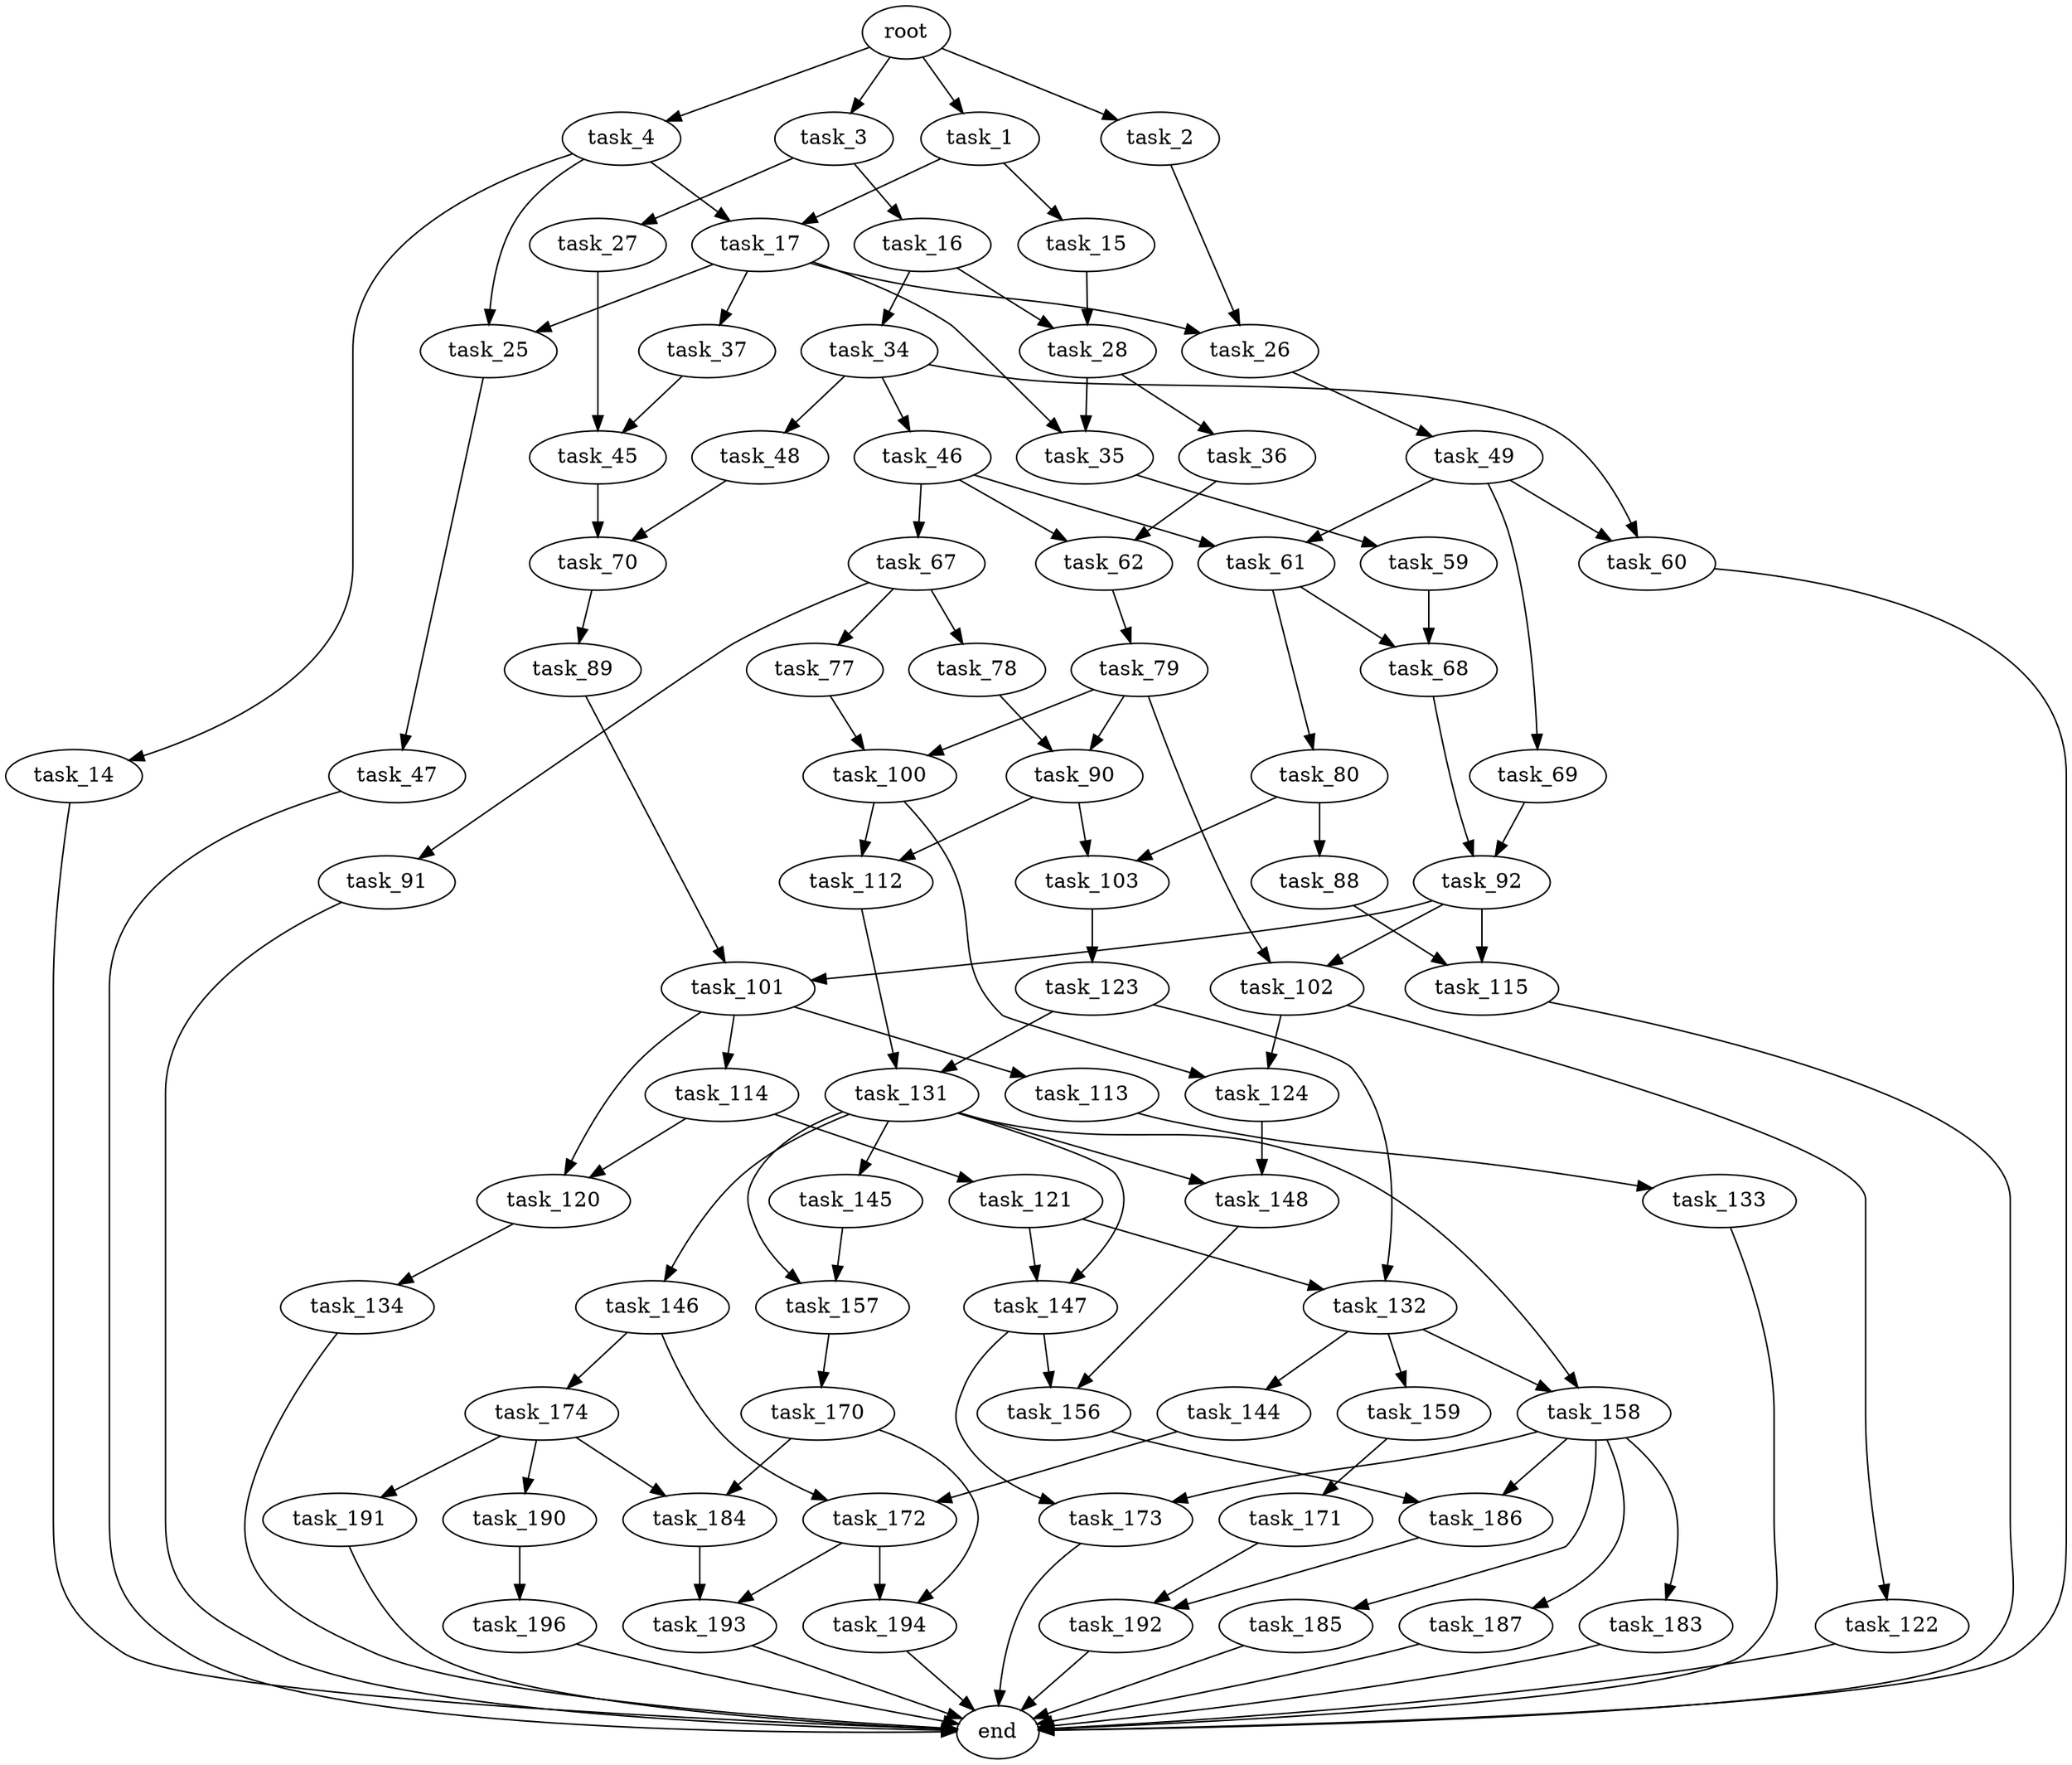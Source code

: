 digraph G {
  root [size="0.000000"];
  task_1 [size="7780494452.000000"];
  task_2 [size="1104221086062.000000"];
  task_3 [size="103139485680.000000"];
  task_4 [size="7917957114.000000"];
  task_14 [size="134217728000.000000"];
  task_15 [size="140632536155.000000"];
  task_16 [size="68719476736.000000"];
  task_17 [size="109902736092.000000"];
  task_25 [size="1073741824000.000000"];
  task_26 [size="69504989914.000000"];
  task_27 [size="1073741824000.000000"];
  task_28 [size="1073741824000.000000"];
  task_34 [size="549755813888.000000"];
  task_35 [size="68719476736.000000"];
  task_36 [size="28991029248.000000"];
  task_37 [size="1073741824000.000000"];
  task_45 [size="231928233984.000000"];
  task_46 [size="231928233984.000000"];
  task_47 [size="14295968075.000000"];
  task_48 [size="22417572783.000000"];
  task_49 [size="1109846716153.000000"];
  task_59 [size="68719476736.000000"];
  task_60 [size="134217728000.000000"];
  task_61 [size="10930230027.000000"];
  task_62 [size="147266833338.000000"];
  task_67 [size="678942406072.000000"];
  task_68 [size="355472204430.000000"];
  task_69 [size="1073741824000.000000"];
  task_70 [size="10699950711.000000"];
  task_77 [size="94379391853.000000"];
  task_78 [size="23531058260.000000"];
  task_79 [size="1902897227.000000"];
  task_80 [size="4550271890.000000"];
  task_88 [size="2332653280.000000"];
  task_89 [size="549755813888.000000"];
  task_90 [size="437809417424.000000"];
  task_91 [size="839842428775.000000"];
  task_92 [size="782757789696.000000"];
  task_100 [size="53589045092.000000"];
  task_101 [size="195278272690.000000"];
  task_102 [size="30225386071.000000"];
  task_103 [size="34343457389.000000"];
  task_112 [size="368293445632.000000"];
  task_113 [size="108283760776.000000"];
  task_114 [size="31257182502.000000"];
  task_115 [size="231928233984.000000"];
  task_120 [size="607954940677.000000"];
  task_121 [size="815662396452.000000"];
  task_122 [size="39831820277.000000"];
  task_123 [size="202712588933.000000"];
  task_124 [size="165038547898.000000"];
  task_131 [size="35042111305.000000"];
  task_132 [size="350068493406.000000"];
  task_133 [size="323451698207.000000"];
  task_134 [size="782757789696.000000"];
  task_144 [size="4238735920.000000"];
  task_145 [size="793639386.000000"];
  task_146 [size="27889107778.000000"];
  task_147 [size="1073741824000.000000"];
  task_148 [size="368293445632.000000"];
  task_156 [size="71126636085.000000"];
  task_157 [size="167639627851.000000"];
  task_158 [size="521536224564.000000"];
  task_159 [size="29858213350.000000"];
  task_170 [size="368293445632.000000"];
  task_171 [size="68719476736.000000"];
  task_172 [size="887175580640.000000"];
  task_173 [size="8589934592.000000"];
  task_174 [size="549755813888.000000"];
  task_183 [size="109179205782.000000"];
  task_184 [size="231928233984.000000"];
  task_185 [size="549755813888.000000"];
  task_186 [size="108614646266.000000"];
  task_187 [size="451505813656.000000"];
  task_190 [size="8589934592.000000"];
  task_191 [size="1073741824000.000000"];
  task_192 [size="134217728000.000000"];
  task_193 [size="28991029248.000000"];
  task_194 [size="68719476736.000000"];
  task_196 [size="250720448161.000000"];
  end [size="0.000000"];

  root -> task_1 [size="1.000000"];
  root -> task_2 [size="1.000000"];
  root -> task_3 [size="1.000000"];
  root -> task_4 [size="1.000000"];
  task_1 -> task_15 [size="679477248.000000"];
  task_1 -> task_17 [size="679477248.000000"];
  task_2 -> task_26 [size="679477248.000000"];
  task_3 -> task_16 [size="209715200.000000"];
  task_3 -> task_27 [size="209715200.000000"];
  task_4 -> task_14 [size="411041792.000000"];
  task_4 -> task_17 [size="411041792.000000"];
  task_4 -> task_25 [size="411041792.000000"];
  task_14 -> end [size="1.000000"];
  task_15 -> task_28 [size="209715200.000000"];
  task_16 -> task_28 [size="134217728.000000"];
  task_16 -> task_34 [size="134217728.000000"];
  task_17 -> task_25 [size="209715200.000000"];
  task_17 -> task_26 [size="209715200.000000"];
  task_17 -> task_35 [size="209715200.000000"];
  task_17 -> task_37 [size="209715200.000000"];
  task_25 -> task_47 [size="838860800.000000"];
  task_26 -> task_49 [size="209715200.000000"];
  task_27 -> task_45 [size="838860800.000000"];
  task_28 -> task_35 [size="838860800.000000"];
  task_28 -> task_36 [size="838860800.000000"];
  task_34 -> task_46 [size="536870912.000000"];
  task_34 -> task_48 [size="536870912.000000"];
  task_34 -> task_60 [size="536870912.000000"];
  task_35 -> task_59 [size="134217728.000000"];
  task_36 -> task_62 [size="75497472.000000"];
  task_37 -> task_45 [size="838860800.000000"];
  task_45 -> task_70 [size="301989888.000000"];
  task_46 -> task_61 [size="301989888.000000"];
  task_46 -> task_62 [size="301989888.000000"];
  task_46 -> task_67 [size="301989888.000000"];
  task_47 -> end [size="1.000000"];
  task_48 -> task_70 [size="33554432.000000"];
  task_49 -> task_60 [size="679477248.000000"];
  task_49 -> task_61 [size="679477248.000000"];
  task_49 -> task_69 [size="679477248.000000"];
  task_59 -> task_68 [size="134217728.000000"];
  task_60 -> end [size="1.000000"];
  task_61 -> task_68 [size="536870912.000000"];
  task_61 -> task_80 [size="536870912.000000"];
  task_62 -> task_79 [size="209715200.000000"];
  task_67 -> task_77 [size="838860800.000000"];
  task_67 -> task_78 [size="838860800.000000"];
  task_67 -> task_91 [size="838860800.000000"];
  task_68 -> task_92 [size="301989888.000000"];
  task_69 -> task_92 [size="838860800.000000"];
  task_70 -> task_89 [size="536870912.000000"];
  task_77 -> task_100 [size="134217728.000000"];
  task_78 -> task_90 [size="838860800.000000"];
  task_79 -> task_90 [size="75497472.000000"];
  task_79 -> task_100 [size="75497472.000000"];
  task_79 -> task_102 [size="75497472.000000"];
  task_80 -> task_88 [size="411041792.000000"];
  task_80 -> task_103 [size="411041792.000000"];
  task_88 -> task_115 [size="75497472.000000"];
  task_89 -> task_101 [size="536870912.000000"];
  task_90 -> task_103 [size="411041792.000000"];
  task_90 -> task_112 [size="411041792.000000"];
  task_91 -> end [size="1.000000"];
  task_92 -> task_101 [size="679477248.000000"];
  task_92 -> task_102 [size="679477248.000000"];
  task_92 -> task_115 [size="679477248.000000"];
  task_100 -> task_112 [size="75497472.000000"];
  task_100 -> task_124 [size="75497472.000000"];
  task_101 -> task_113 [size="411041792.000000"];
  task_101 -> task_114 [size="411041792.000000"];
  task_101 -> task_120 [size="411041792.000000"];
  task_102 -> task_122 [size="33554432.000000"];
  task_102 -> task_124 [size="33554432.000000"];
  task_103 -> task_123 [size="679477248.000000"];
  task_112 -> task_131 [size="411041792.000000"];
  task_113 -> task_133 [size="75497472.000000"];
  task_114 -> task_120 [size="33554432.000000"];
  task_114 -> task_121 [size="33554432.000000"];
  task_115 -> end [size="1.000000"];
  task_120 -> task_134 [size="679477248.000000"];
  task_121 -> task_132 [size="536870912.000000"];
  task_121 -> task_147 [size="536870912.000000"];
  task_122 -> end [size="1.000000"];
  task_123 -> task_131 [size="209715200.000000"];
  task_123 -> task_132 [size="209715200.000000"];
  task_124 -> task_148 [size="134217728.000000"];
  task_131 -> task_145 [size="33554432.000000"];
  task_131 -> task_146 [size="33554432.000000"];
  task_131 -> task_147 [size="33554432.000000"];
  task_131 -> task_148 [size="33554432.000000"];
  task_131 -> task_157 [size="33554432.000000"];
  task_131 -> task_158 [size="33554432.000000"];
  task_132 -> task_144 [size="301989888.000000"];
  task_132 -> task_158 [size="301989888.000000"];
  task_132 -> task_159 [size="301989888.000000"];
  task_133 -> end [size="1.000000"];
  task_134 -> end [size="1.000000"];
  task_144 -> task_172 [size="134217728.000000"];
  task_145 -> task_157 [size="33554432.000000"];
  task_146 -> task_172 [size="536870912.000000"];
  task_146 -> task_174 [size="536870912.000000"];
  task_147 -> task_156 [size="838860800.000000"];
  task_147 -> task_173 [size="838860800.000000"];
  task_148 -> task_156 [size="411041792.000000"];
  task_156 -> task_186 [size="75497472.000000"];
  task_157 -> task_170 [size="209715200.000000"];
  task_158 -> task_173 [size="411041792.000000"];
  task_158 -> task_183 [size="411041792.000000"];
  task_158 -> task_185 [size="411041792.000000"];
  task_158 -> task_186 [size="411041792.000000"];
  task_158 -> task_187 [size="411041792.000000"];
  task_159 -> task_171 [size="679477248.000000"];
  task_170 -> task_184 [size="411041792.000000"];
  task_170 -> task_194 [size="411041792.000000"];
  task_171 -> task_192 [size="134217728.000000"];
  task_172 -> task_193 [size="679477248.000000"];
  task_172 -> task_194 [size="679477248.000000"];
  task_173 -> end [size="1.000000"];
  task_174 -> task_184 [size="536870912.000000"];
  task_174 -> task_190 [size="536870912.000000"];
  task_174 -> task_191 [size="536870912.000000"];
  task_183 -> end [size="1.000000"];
  task_184 -> task_193 [size="301989888.000000"];
  task_185 -> end [size="1.000000"];
  task_186 -> task_192 [size="75497472.000000"];
  task_187 -> end [size="1.000000"];
  task_190 -> task_196 [size="33554432.000000"];
  task_191 -> end [size="1.000000"];
  task_192 -> end [size="1.000000"];
  task_193 -> end [size="1.000000"];
  task_194 -> end [size="1.000000"];
  task_196 -> end [size="1.000000"];
}
